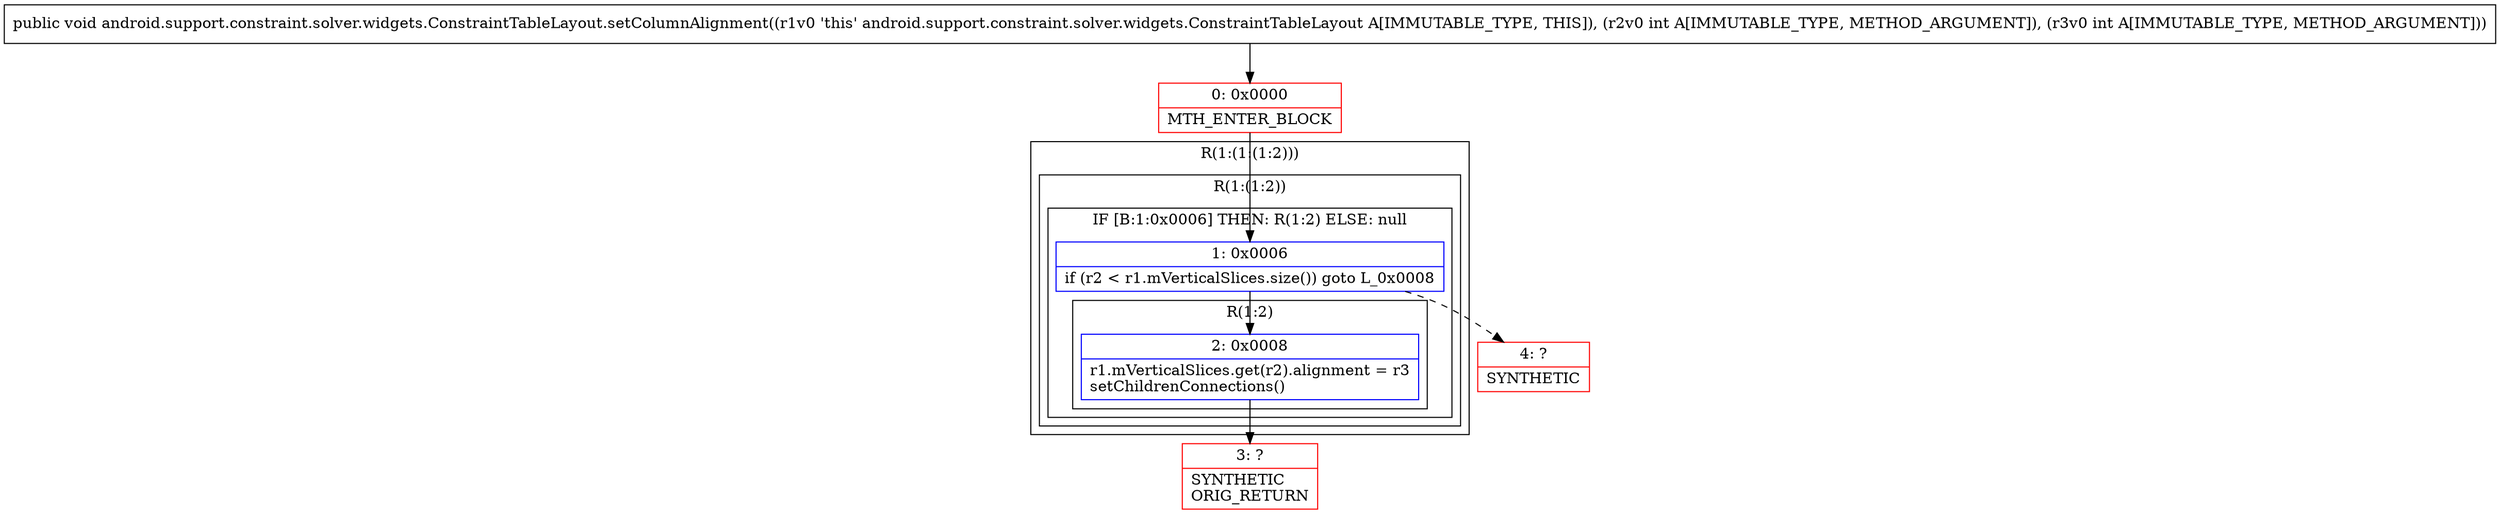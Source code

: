 digraph "CFG forandroid.support.constraint.solver.widgets.ConstraintTableLayout.setColumnAlignment(II)V" {
subgraph cluster_Region_274904891 {
label = "R(1:(1:(1:2)))";
node [shape=record,color=blue];
subgraph cluster_Region_2117085436 {
label = "R(1:(1:2))";
node [shape=record,color=blue];
subgraph cluster_IfRegion_1029594014 {
label = "IF [B:1:0x0006] THEN: R(1:2) ELSE: null";
node [shape=record,color=blue];
Node_1 [shape=record,label="{1\:\ 0x0006|if (r2 \< r1.mVerticalSlices.size()) goto L_0x0008\l}"];
subgraph cluster_Region_1131430338 {
label = "R(1:2)";
node [shape=record,color=blue];
Node_2 [shape=record,label="{2\:\ 0x0008|r1.mVerticalSlices.get(r2).alignment = r3\lsetChildrenConnections()\l}"];
}
}
}
}
Node_0 [shape=record,color=red,label="{0\:\ 0x0000|MTH_ENTER_BLOCK\l}"];
Node_3 [shape=record,color=red,label="{3\:\ ?|SYNTHETIC\lORIG_RETURN\l}"];
Node_4 [shape=record,color=red,label="{4\:\ ?|SYNTHETIC\l}"];
MethodNode[shape=record,label="{public void android.support.constraint.solver.widgets.ConstraintTableLayout.setColumnAlignment((r1v0 'this' android.support.constraint.solver.widgets.ConstraintTableLayout A[IMMUTABLE_TYPE, THIS]), (r2v0 int A[IMMUTABLE_TYPE, METHOD_ARGUMENT]), (r3v0 int A[IMMUTABLE_TYPE, METHOD_ARGUMENT])) }"];
MethodNode -> Node_0;
Node_1 -> Node_2;
Node_1 -> Node_4[style=dashed];
Node_2 -> Node_3;
Node_0 -> Node_1;
}

